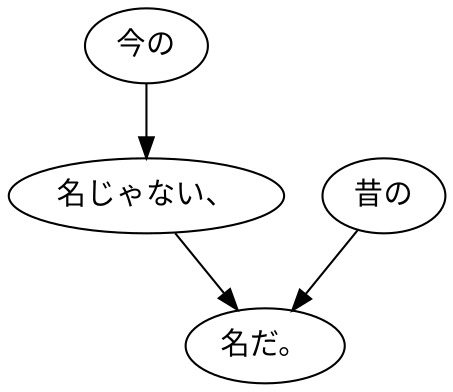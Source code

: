 digraph graph7216 {
	node0 [label="今の"];
	node1 [label="名じゃない、"];
	node2 [label="昔の"];
	node3 [label="名だ。"];
	node0 -> node1;
	node1 -> node3;
	node2 -> node3;
}
